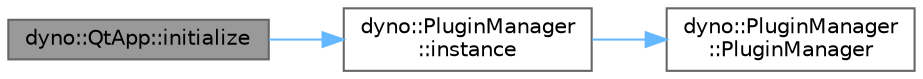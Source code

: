 digraph "dyno::QtApp::initialize"
{
 // LATEX_PDF_SIZE
  bgcolor="transparent";
  edge [fontname=Helvetica,fontsize=10,labelfontname=Helvetica,labelfontsize=10];
  node [fontname=Helvetica,fontsize=10,shape=box,height=0.2,width=0.4];
  rankdir="LR";
  Node1 [id="Node000001",label="dyno::QtApp::initialize",height=0.2,width=0.4,color="gray40", fillcolor="grey60", style="filled", fontcolor="black",tooltip=" "];
  Node1 -> Node2 [id="edge1_Node000001_Node000002",color="steelblue1",style="solid",tooltip=" "];
  Node2 [id="Node000002",label="dyno::PluginManager\l::instance",height=0.2,width=0.4,color="grey40", fillcolor="white", style="filled",URL="$classdyno_1_1_plugin_manager.html#a28ec36d6dea008f88d1e8201686ae3c6",tooltip=" "];
  Node2 -> Node3 [id="edge2_Node000002_Node000003",color="steelblue1",style="solid",tooltip=" "];
  Node3 [id="Node000003",label="dyno::PluginManager\l::PluginManager",height=0.2,width=0.4,color="grey40", fillcolor="white", style="filled",URL="$classdyno_1_1_plugin_manager.html#afea4425be57eac83f9d71965722353de",tooltip=" "];
}
